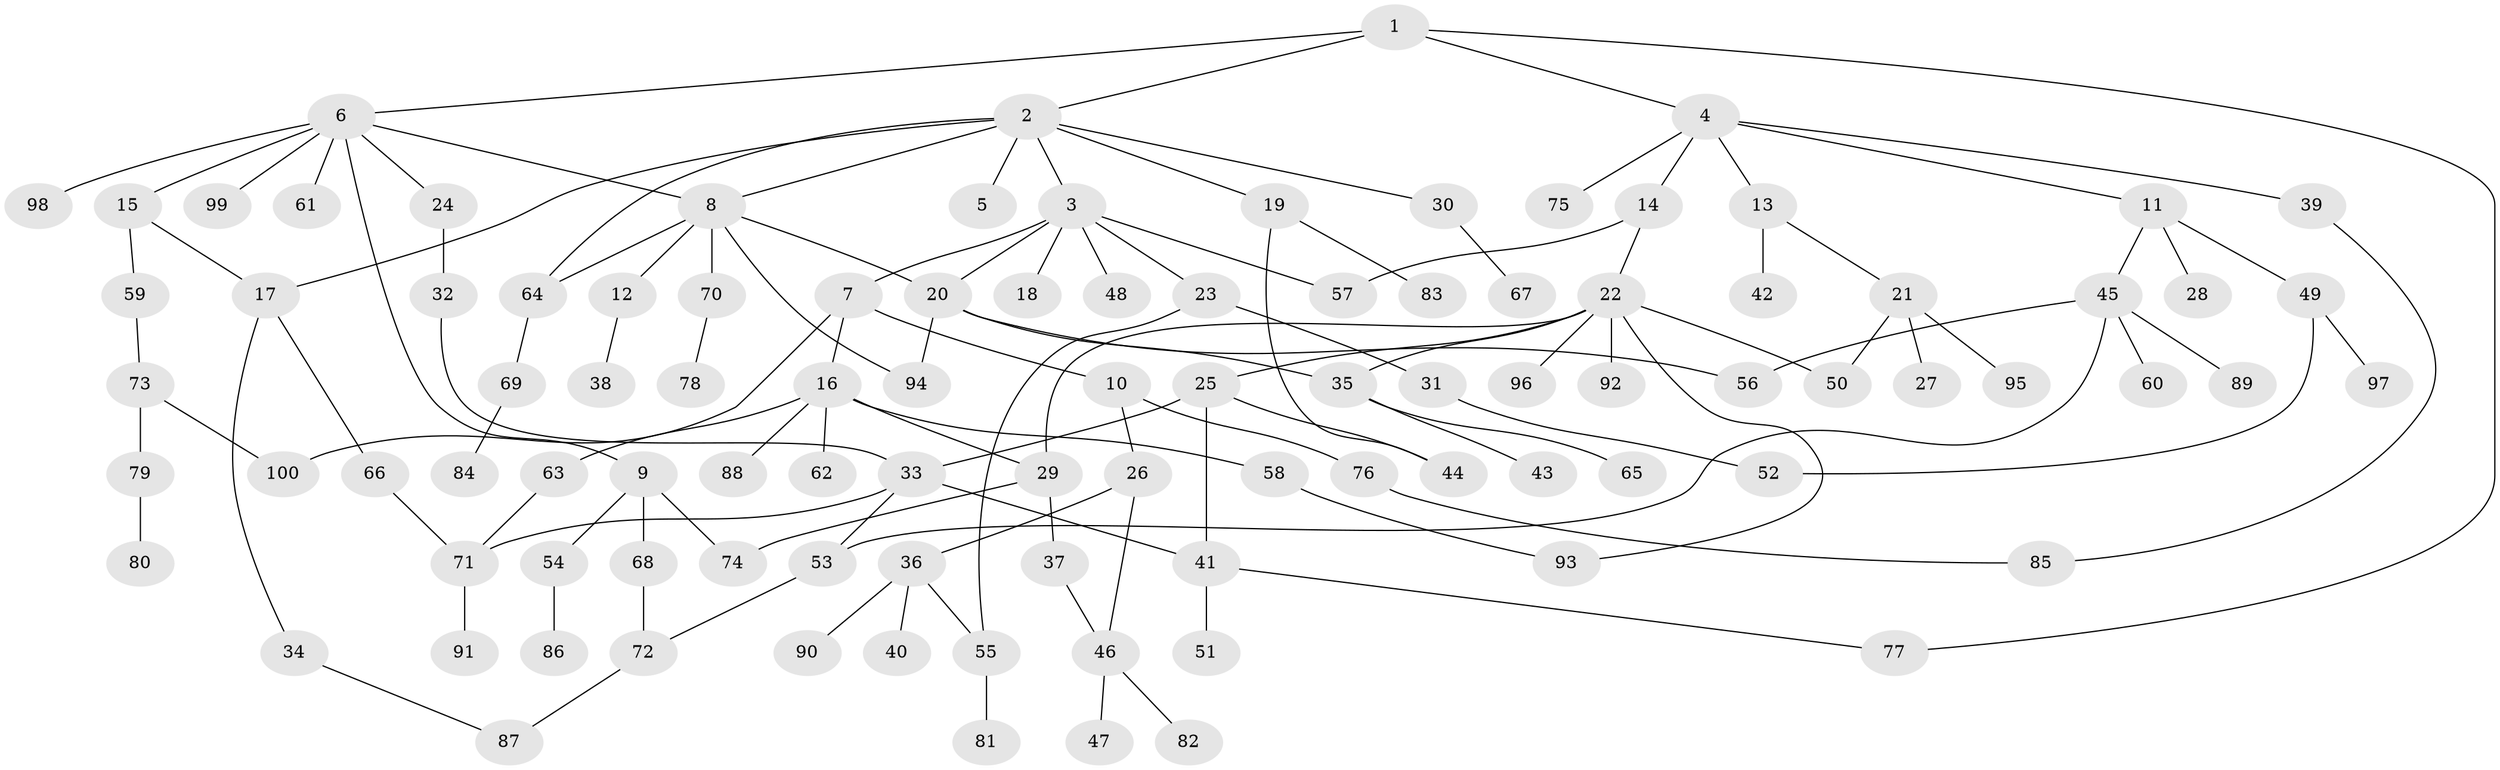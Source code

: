 // Generated by graph-tools (version 1.1) at 2025/54/02/21/25 11:54:43]
// undirected, 100 vertices, 125 edges
graph export_dot {
graph [start="1"]
  node [color=gray90,style=filled];
  1;
  2;
  3;
  4;
  5;
  6;
  7;
  8;
  9;
  10;
  11;
  12;
  13;
  14;
  15;
  16;
  17;
  18;
  19;
  20;
  21;
  22;
  23;
  24;
  25;
  26;
  27;
  28;
  29;
  30;
  31;
  32;
  33;
  34;
  35;
  36;
  37;
  38;
  39;
  40;
  41;
  42;
  43;
  44;
  45;
  46;
  47;
  48;
  49;
  50;
  51;
  52;
  53;
  54;
  55;
  56;
  57;
  58;
  59;
  60;
  61;
  62;
  63;
  64;
  65;
  66;
  67;
  68;
  69;
  70;
  71;
  72;
  73;
  74;
  75;
  76;
  77;
  78;
  79;
  80;
  81;
  82;
  83;
  84;
  85;
  86;
  87;
  88;
  89;
  90;
  91;
  92;
  93;
  94;
  95;
  96;
  97;
  98;
  99;
  100;
  1 -- 2;
  1 -- 4;
  1 -- 6;
  1 -- 77;
  2 -- 3;
  2 -- 5;
  2 -- 19;
  2 -- 30;
  2 -- 64;
  2 -- 17;
  2 -- 8;
  3 -- 7;
  3 -- 18;
  3 -- 23;
  3 -- 48;
  3 -- 57;
  3 -- 20;
  4 -- 11;
  4 -- 13;
  4 -- 14;
  4 -- 39;
  4 -- 75;
  6 -- 8;
  6 -- 9;
  6 -- 15;
  6 -- 24;
  6 -- 61;
  6 -- 98;
  6 -- 99;
  7 -- 10;
  7 -- 16;
  7 -- 100;
  8 -- 12;
  8 -- 20;
  8 -- 70;
  8 -- 94;
  8 -- 64;
  9 -- 54;
  9 -- 68;
  9 -- 74;
  10 -- 26;
  10 -- 76;
  11 -- 28;
  11 -- 45;
  11 -- 49;
  12 -- 38;
  13 -- 21;
  13 -- 42;
  14 -- 22;
  14 -- 57;
  15 -- 17;
  15 -- 59;
  16 -- 58;
  16 -- 62;
  16 -- 63;
  16 -- 88;
  16 -- 29;
  17 -- 34;
  17 -- 66;
  19 -- 44;
  19 -- 83;
  20 -- 35;
  20 -- 56;
  20 -- 94;
  21 -- 27;
  21 -- 95;
  21 -- 50;
  22 -- 25;
  22 -- 29;
  22 -- 50;
  22 -- 92;
  22 -- 93;
  22 -- 96;
  22 -- 35;
  23 -- 31;
  23 -- 55;
  24 -- 32;
  25 -- 33;
  25 -- 44;
  25 -- 41;
  26 -- 36;
  26 -- 46;
  29 -- 37;
  29 -- 74;
  30 -- 67;
  31 -- 52;
  32 -- 33;
  33 -- 41;
  33 -- 71;
  33 -- 53;
  34 -- 87;
  35 -- 43;
  35 -- 65;
  36 -- 40;
  36 -- 90;
  36 -- 55;
  37 -- 46;
  39 -- 85;
  41 -- 51;
  41 -- 77;
  45 -- 53;
  45 -- 60;
  45 -- 89;
  45 -- 56;
  46 -- 47;
  46 -- 82;
  49 -- 52;
  49 -- 97;
  53 -- 72;
  54 -- 86;
  55 -- 81;
  58 -- 93;
  59 -- 73;
  63 -- 71;
  64 -- 69;
  66 -- 71;
  68 -- 72;
  69 -- 84;
  70 -- 78;
  71 -- 91;
  72 -- 87;
  73 -- 79;
  73 -- 100;
  76 -- 85;
  79 -- 80;
}
